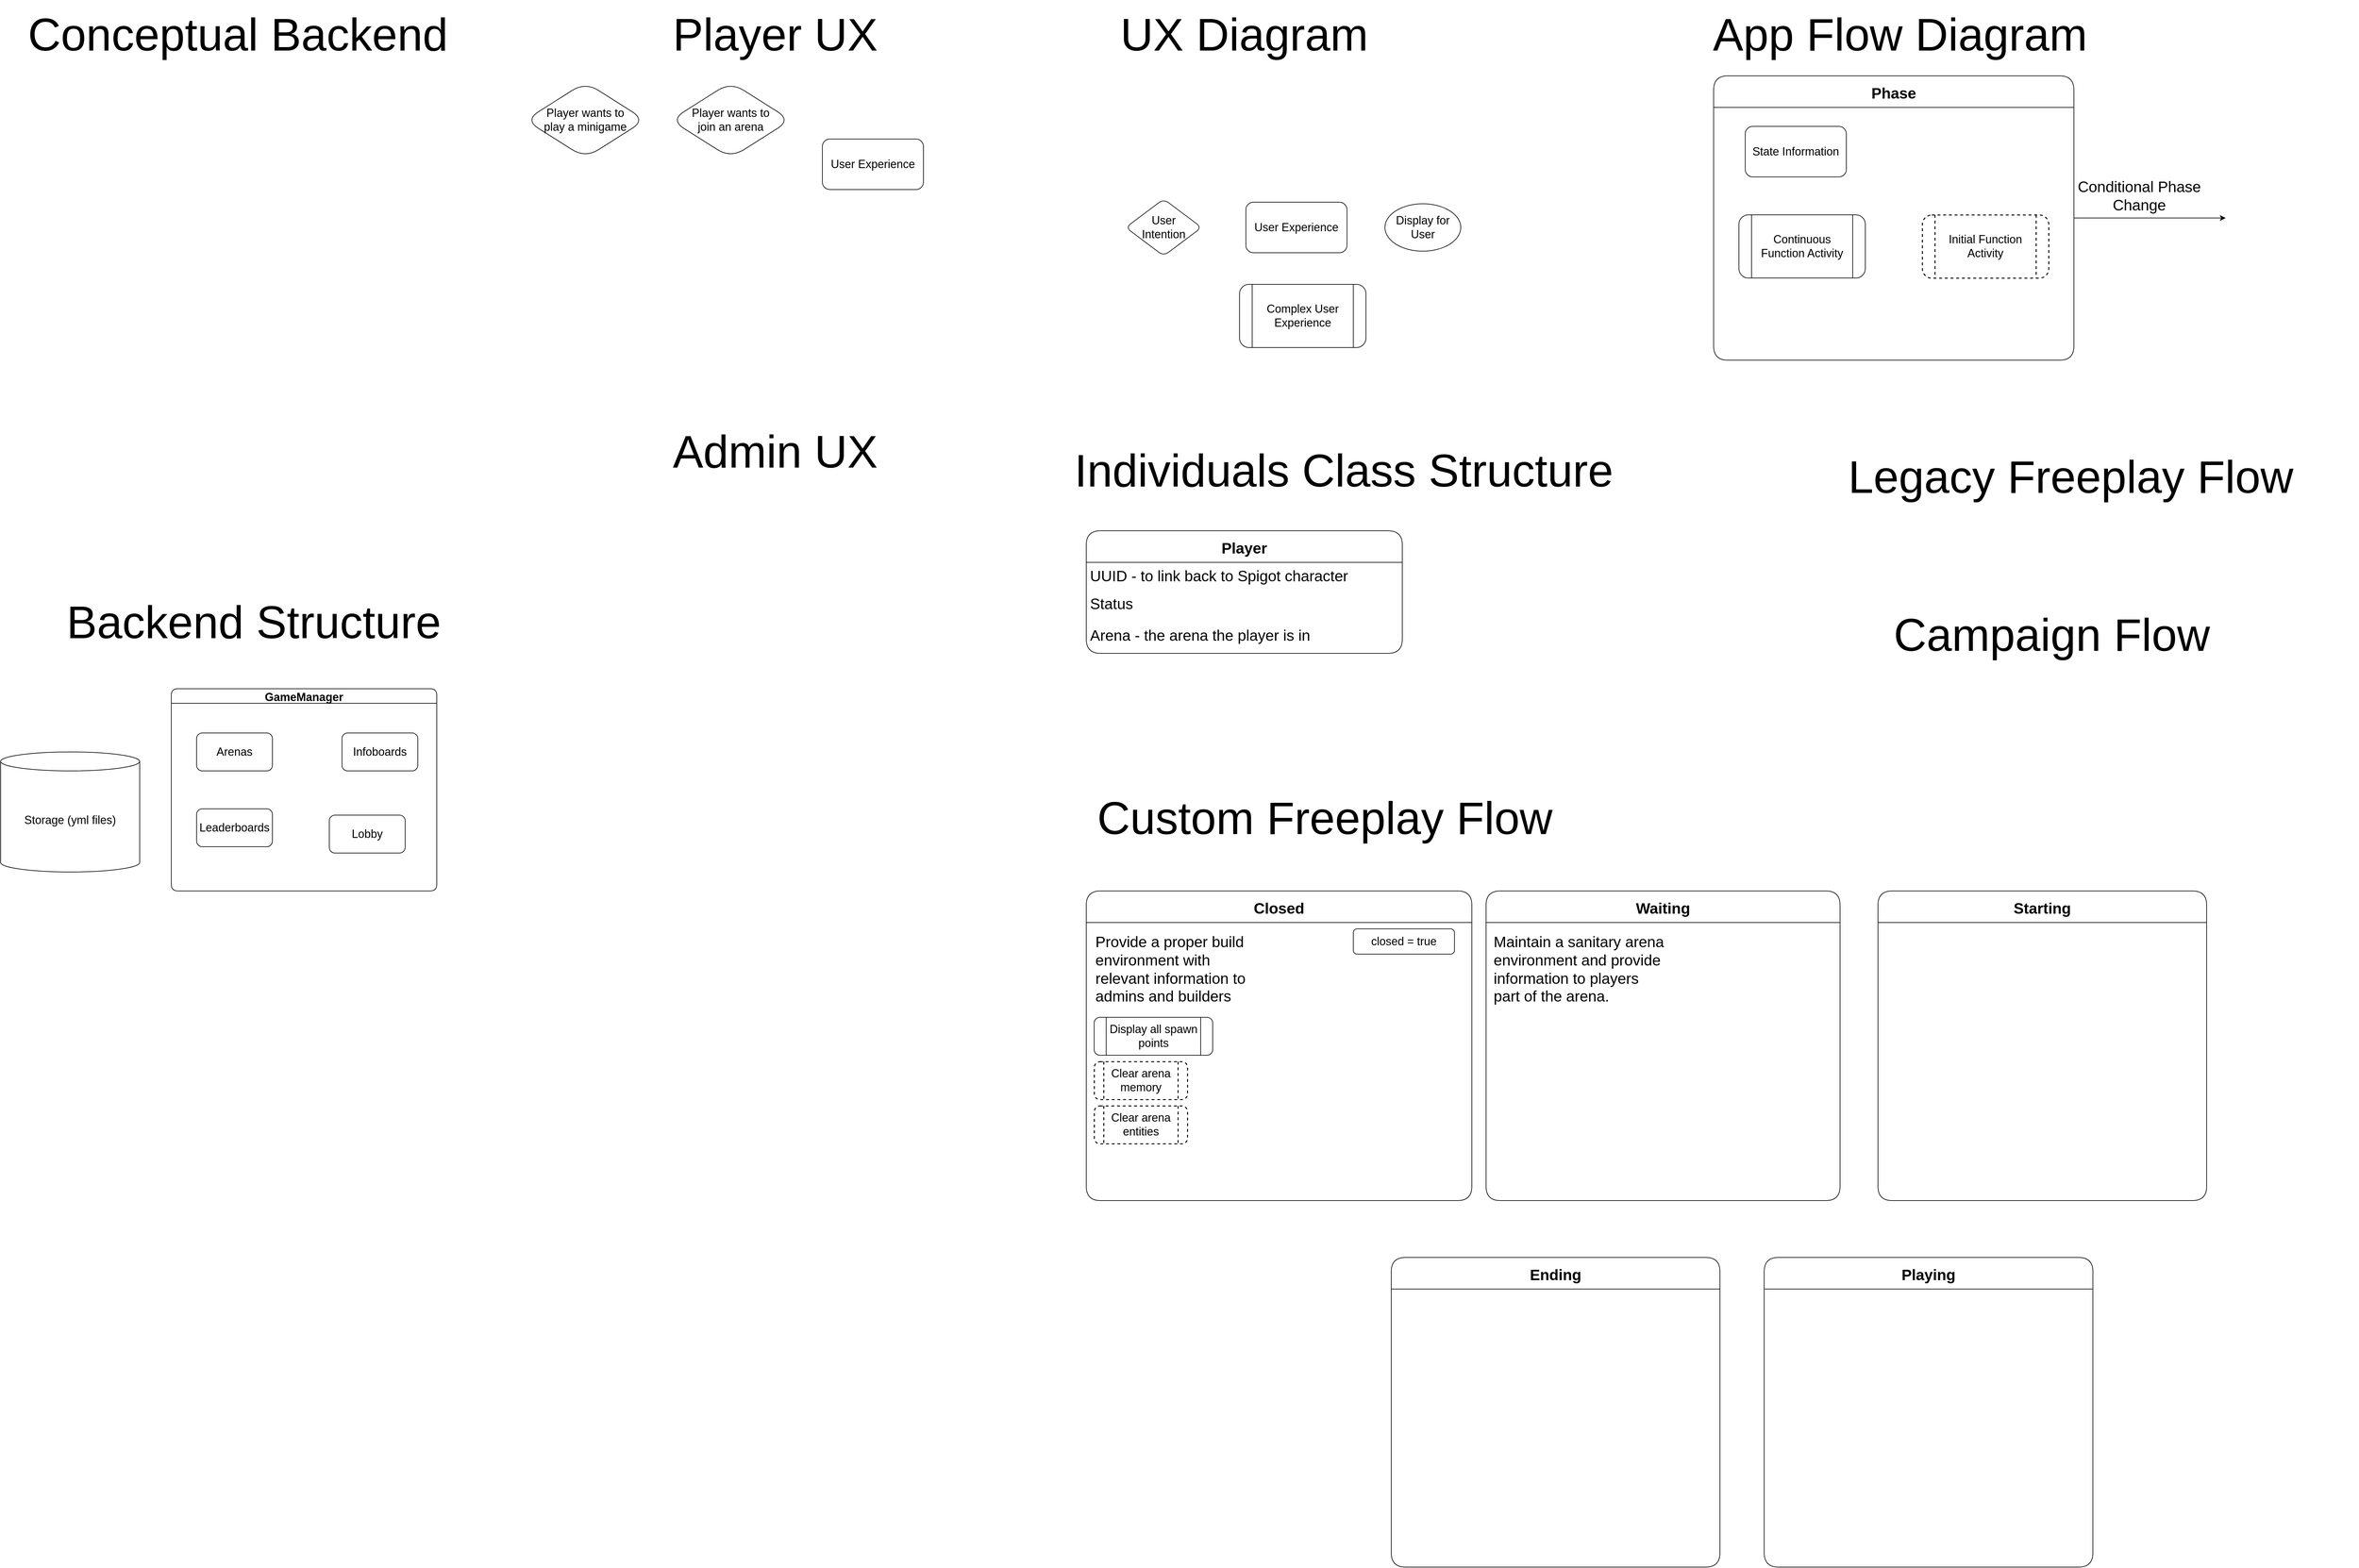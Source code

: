 <mxfile version="14.9.6" type="device"><diagram id="zrHSf1hu6TEnrwqE8Ne3" name="Page-1"><mxGraphModel dx="2076" dy="1294" grid="1" gridSize="10" guides="1" tooltips="1" connect="1" arrows="1" fold="1" page="1" pageScale="1" pageWidth="850" pageHeight="1100" math="0" shadow="0"><root><mxCell id="0"/><mxCell id="1" parent="0"/><mxCell id="VaxEZ96pxwuAaHh8Hw87-1" value="Backend Structure" style="text;html=1;strokeColor=none;fillColor=none;align=center;verticalAlign=middle;whiteSpace=wrap;rounded=0;fontSize=72;" parent="1" vertex="1"><mxGeometry x="133" y="970" width="635" height="110" as="geometry"/></mxCell><mxCell id="VaxEZ96pxwuAaHh8Hw87-3" value="GameManager" style="swimlane;fontSize=18;rounded=1;" parent="1" vertex="1"><mxGeometry x="320" y="1130" width="420" height="320" as="geometry"/></mxCell><mxCell id="VaxEZ96pxwuAaHh8Hw87-4" value="Arenas" style="rounded=1;whiteSpace=wrap;html=1;fontSize=18;" parent="VaxEZ96pxwuAaHh8Hw87-3" vertex="1"><mxGeometry x="40" y="70" width="120" height="60" as="geometry"/></mxCell><mxCell id="VaxEZ96pxwuAaHh8Hw87-5" value="Infoboards" style="rounded=1;whiteSpace=wrap;html=1;fontSize=18;" parent="VaxEZ96pxwuAaHh8Hw87-3" vertex="1"><mxGeometry x="270" y="70" width="120" height="60" as="geometry"/></mxCell><mxCell id="VaxEZ96pxwuAaHh8Hw87-6" value="Leaderboards" style="rounded=1;whiteSpace=wrap;html=1;fontSize=18;" parent="VaxEZ96pxwuAaHh8Hw87-3" vertex="1"><mxGeometry x="40" y="190" width="120" height="60" as="geometry"/></mxCell><mxCell id="VaxEZ96pxwuAaHh8Hw87-7" value="Lobby" style="rounded=1;whiteSpace=wrap;html=1;fontSize=18;" parent="VaxEZ96pxwuAaHh8Hw87-3" vertex="1"><mxGeometry x="250" y="200" width="120" height="60" as="geometry"/></mxCell><mxCell id="VaxEZ96pxwuAaHh8Hw87-8" value="Storage (yml files)" style="shape=cylinder3;whiteSpace=wrap;html=1;boundedLbl=1;backgroundOutline=1;size=15;rounded=1;fontSize=18;" parent="1" vertex="1"><mxGeometry x="50" y="1230" width="220" height="190" as="geometry"/></mxCell><mxCell id="OSuwvKhs9wMnlzA21uQu-1" value="Player UX" style="text;html=1;strokeColor=none;fillColor=none;align=center;verticalAlign=middle;whiteSpace=wrap;rounded=0;fontSize=72;" parent="1" vertex="1"><mxGeometry x="958" y="40" width="635" height="110" as="geometry"/></mxCell><mxCell id="OSuwvKhs9wMnlzA21uQu-2" value="Admin UX" style="text;html=1;strokeColor=none;fillColor=none;align=center;verticalAlign=middle;whiteSpace=wrap;rounded=0;fontSize=72;" parent="1" vertex="1"><mxGeometry x="958" y="700" width="635" height="110" as="geometry"/></mxCell><mxCell id="OSuwvKhs9wMnlzA21uQu-3" value="Conceptual Backend" style="text;html=1;strokeColor=none;fillColor=none;align=center;verticalAlign=middle;whiteSpace=wrap;rounded=0;fontSize=72;" parent="1" vertex="1"><mxGeometry x="83" y="40" width="685" height="110" as="geometry"/></mxCell><mxCell id="OSuwvKhs9wMnlzA21uQu-4" value="UX Diagram" style="text;html=1;strokeColor=none;fillColor=none;align=center;verticalAlign=middle;whiteSpace=wrap;rounded=0;fontSize=72;" parent="1" vertex="1"><mxGeometry x="1700" y="40" width="635" height="110" as="geometry"/></mxCell><mxCell id="OSuwvKhs9wMnlzA21uQu-5" value="User&lt;br&gt;Intention" style="rhombus;whiteSpace=wrap;html=1;rounded=1;fontSize=18;" parent="1" vertex="1"><mxGeometry x="1830" y="355" width="120" height="90" as="geometry"/></mxCell><mxCell id="OSuwvKhs9wMnlzA21uQu-6" value="Display for User" style="ellipse;whiteSpace=wrap;html=1;rounded=1;fontSize=18;" parent="1" vertex="1"><mxGeometry x="2240" y="362.5" width="120" height="75" as="geometry"/></mxCell><mxCell id="OSuwvKhs9wMnlzA21uQu-7" value="User Experience" style="rounded=1;whiteSpace=wrap;html=1;fontSize=18;" parent="1" vertex="1"><mxGeometry x="2020" y="360" width="160" height="80" as="geometry"/></mxCell><mxCell id="OSuwvKhs9wMnlzA21uQu-8" value="Complex User Experience" style="shape=process;whiteSpace=wrap;html=1;backgroundOutline=1;rounded=1;fontSize=18;" parent="1" vertex="1"><mxGeometry x="2010" y="490" width="200" height="100" as="geometry"/></mxCell><mxCell id="OSuwvKhs9wMnlzA21uQu-9" value="Player wants to play a minigame" style="rhombus;whiteSpace=wrap;html=1;rounded=1;fontSize=18;spacing=30;arcSize=50;" parent="1" vertex="1"><mxGeometry x="880" y="170" width="190" height="120" as="geometry"/></mxCell><mxCell id="OSuwvKhs9wMnlzA21uQu-10" value="Player wants to join an arena" style="rhombus;whiteSpace=wrap;html=1;rounded=1;fontSize=18;spacing=30;arcSize=50;" parent="1" vertex="1"><mxGeometry x="1110" y="170" width="190" height="120" as="geometry"/></mxCell><mxCell id="OSuwvKhs9wMnlzA21uQu-11" value="User Experience" style="rounded=1;whiteSpace=wrap;html=1;fontSize=18;" parent="1" vertex="1"><mxGeometry x="1350" y="260" width="160" height="80" as="geometry"/></mxCell><mxCell id="FSpeRsqF1rELHrfsAxKj-1" value="Individuals Class Structure" style="text;html=1;strokeColor=none;fillColor=none;align=center;verticalAlign=middle;whiteSpace=wrap;rounded=0;fontSize=72;" vertex="1" parent="1"><mxGeometry x="1720" y="730" width="910" height="110" as="geometry"/></mxCell><mxCell id="FSpeRsqF1rELHrfsAxKj-2" value="Player" style="swimlane;fontStyle=1;childLayout=stackLayout;horizontal=1;startSize=50;horizontalStack=0;resizeParent=1;resizeParentMax=0;resizeLast=0;collapsible=1;marginBottom=0;fontSize=24;rounded=1;" vertex="1" parent="1"><mxGeometry x="1767.5" y="880" width="500" height="194" as="geometry"/></mxCell><mxCell id="FSpeRsqF1rELHrfsAxKj-3" value="UUID - to link back to Spigot character" style="text;strokeColor=none;fillColor=none;align=left;verticalAlign=top;spacingLeft=4;spacingRight=4;overflow=hidden;rotatable=0;points=[[0,0.5],[1,0.5]];portConstraint=eastwest;fontSize=24;" vertex="1" parent="FSpeRsqF1rELHrfsAxKj-2"><mxGeometry y="50" width="500" height="44" as="geometry"/></mxCell><mxCell id="FSpeRsqF1rELHrfsAxKj-4" value="Status" style="text;strokeColor=none;fillColor=none;align=left;verticalAlign=top;spacingLeft=4;spacingRight=4;overflow=hidden;rotatable=0;points=[[0,0.5],[1,0.5]];portConstraint=eastwest;fontSize=24;" vertex="1" parent="FSpeRsqF1rELHrfsAxKj-2"><mxGeometry y="94" width="500" height="50" as="geometry"/></mxCell><mxCell id="FSpeRsqF1rELHrfsAxKj-5" value="Arena - the arena the player is in" style="text;strokeColor=none;fillColor=none;align=left;verticalAlign=top;spacingLeft=4;spacingRight=4;overflow=hidden;rotatable=0;points=[[0,0.5],[1,0.5]];portConstraint=eastwest;fontSize=24;" vertex="1" parent="FSpeRsqF1rELHrfsAxKj-2"><mxGeometry y="144" width="500" height="50" as="geometry"/></mxCell><mxCell id="FSpeRsqF1rELHrfsAxKj-6" value="Custom Freeplay Flow" style="text;html=1;strokeColor=none;fillColor=none;align=center;verticalAlign=middle;whiteSpace=wrap;rounded=0;fontSize=72;" vertex="1" parent="1"><mxGeometry x="1690" y="1280" width="910" height="110" as="geometry"/></mxCell><mxCell id="FSpeRsqF1rELHrfsAxKj-7" value="Legacy Freeplay Flow" style="text;html=1;strokeColor=none;fillColor=none;align=center;verticalAlign=middle;whiteSpace=wrap;rounded=0;fontSize=72;" vertex="1" parent="1"><mxGeometry x="2870" y="740" width="910" height="110" as="geometry"/></mxCell><mxCell id="FSpeRsqF1rELHrfsAxKj-8" value="Campaign Flow" style="text;html=1;strokeColor=none;fillColor=none;align=center;verticalAlign=middle;whiteSpace=wrap;rounded=0;fontSize=72;" vertex="1" parent="1"><mxGeometry x="2840" y="990" width="910" height="110" as="geometry"/></mxCell><mxCell id="FSpeRsqF1rELHrfsAxKj-11" value="Closed" style="swimlane;rounded=1;fontSize=24;startSize=50;" vertex="1" parent="1"><mxGeometry x="1767.5" y="1450" width="610" height="490" as="geometry"/></mxCell><mxCell id="FSpeRsqF1rELHrfsAxKj-21" value="&lt;div&gt;Display all spawn points&lt;/div&gt;" style="shape=process;whiteSpace=wrap;html=1;backgroundOutline=1;rounded=1;fontSize=18;strokeWidth=1;align=center;" vertex="1" parent="FSpeRsqF1rELHrfsAxKj-11"><mxGeometry x="12.5" y="200" width="187.5" height="60" as="geometry"/></mxCell><mxCell id="FSpeRsqF1rELHrfsAxKj-22" value="Provide a proper build environment with relevant information to admins and builders" style="text;html=1;strokeColor=none;fillColor=none;align=left;verticalAlign=top;whiteSpace=wrap;rounded=0;dashed=1;labelBackgroundColor=none;fontSize=24;" vertex="1" parent="FSpeRsqF1rELHrfsAxKj-11"><mxGeometry x="12.5" y="60" width="257.5" height="130" as="geometry"/></mxCell><mxCell id="FSpeRsqF1rELHrfsAxKj-25" value="Clear arena memory" style="shape=process;whiteSpace=wrap;html=1;backgroundOutline=1;rounded=1;fontSize=18;strokeWidth=1.5;align=center;dashed=1;" vertex="1" parent="FSpeRsqF1rELHrfsAxKj-11"><mxGeometry x="12.5" y="270" width="147.5" height="60" as="geometry"/></mxCell><mxCell id="FSpeRsqF1rELHrfsAxKj-27" value="Clear arena entities" style="shape=process;whiteSpace=wrap;html=1;backgroundOutline=1;rounded=1;fontSize=18;strokeWidth=1.5;align=center;dashed=1;" vertex="1" parent="FSpeRsqF1rELHrfsAxKj-11"><mxGeometry x="12.5" y="340" width="147.5" height="60" as="geometry"/></mxCell><mxCell id="FSpeRsqF1rELHrfsAxKj-28" value="closed = true" style="rounded=1;whiteSpace=wrap;html=1;fontSize=18;" vertex="1" parent="FSpeRsqF1rELHrfsAxKj-11"><mxGeometry x="422.5" y="60" width="160" height="40" as="geometry"/></mxCell><mxCell id="FSpeRsqF1rELHrfsAxKj-12" value="Waiting" style="swimlane;rounded=1;fontSize=24;startSize=50;" vertex="1" parent="1"><mxGeometry x="2400" y="1450" width="560" height="490" as="geometry"/></mxCell><mxCell id="FSpeRsqF1rELHrfsAxKj-24" value="Maintain a sanitary arena environment and provide information to players part of the arena." style="text;html=1;strokeColor=none;fillColor=none;align=left;verticalAlign=top;whiteSpace=wrap;rounded=0;dashed=1;labelBackgroundColor=none;fontSize=24;" vertex="1" parent="FSpeRsqF1rELHrfsAxKj-12"><mxGeometry x="10" y="60" width="277.5" height="130" as="geometry"/></mxCell><mxCell id="FSpeRsqF1rELHrfsAxKj-13" value="Starting" style="swimlane;rounded=1;fontSize=24;startSize=50;" vertex="1" parent="1"><mxGeometry x="3020" y="1450" width="520" height="490" as="geometry"/></mxCell><mxCell id="FSpeRsqF1rELHrfsAxKj-14" value="App Flow Diagram" style="text;html=1;strokeColor=none;fillColor=none;align=center;verticalAlign=middle;whiteSpace=wrap;rounded=0;fontSize=72;" vertex="1" parent="1"><mxGeometry x="2600" y="40" width="910" height="110" as="geometry"/></mxCell><mxCell id="FSpeRsqF1rELHrfsAxKj-18" style="edgeStyle=orthogonalEdgeStyle;rounded=0;orthogonalLoop=1;jettySize=auto;html=1;fontSize=24;" edge="1" parent="1" source="FSpeRsqF1rELHrfsAxKj-15"><mxGeometry relative="1" as="geometry"><mxPoint x="3570" y="385" as="targetPoint"/></mxGeometry></mxCell><mxCell id="FSpeRsqF1rELHrfsAxKj-19" value="Conditional Phase&lt;br&gt;Change" style="edgeLabel;html=1;align=center;verticalAlign=bottom;resizable=0;points=[];fontSize=24;labelBorderColor=none;labelBackgroundColor=none;" vertex="1" connectable="0" parent="FSpeRsqF1rELHrfsAxKj-18"><mxGeometry x="-0.152" y="4" relative="1" as="geometry"><mxPoint x="1" as="offset"/></mxGeometry></mxCell><mxCell id="FSpeRsqF1rELHrfsAxKj-15" value="Phase" style="swimlane;rounded=1;fontSize=24;startSize=50;" vertex="1" parent="1"><mxGeometry x="2760" y="160" width="570" height="450" as="geometry"/></mxCell><mxCell id="FSpeRsqF1rELHrfsAxKj-10" value="State Information" style="rounded=1;whiteSpace=wrap;html=1;fontSize=18;" vertex="1" parent="FSpeRsqF1rELHrfsAxKj-15"><mxGeometry x="50" y="80" width="160" height="80" as="geometry"/></mxCell><mxCell id="FSpeRsqF1rELHrfsAxKj-16" value="Continuous Function Activity" style="shape=process;whiteSpace=wrap;html=1;backgroundOutline=1;rounded=1;fontSize=18;strokeWidth=1;" vertex="1" parent="FSpeRsqF1rELHrfsAxKj-15"><mxGeometry x="40" y="220" width="200" height="100" as="geometry"/></mxCell><mxCell id="FSpeRsqF1rELHrfsAxKj-20" value="Initial Function Activity" style="shape=process;whiteSpace=wrap;html=1;backgroundOutline=1;rounded=1;fontSize=18;dashed=1;gradientColor=#ffffff;strokeWidth=1.5;" vertex="1" parent="FSpeRsqF1rELHrfsAxKj-15"><mxGeometry x="330" y="220" width="200" height="100" as="geometry"/></mxCell><mxCell id="FSpeRsqF1rELHrfsAxKj-29" value="Playing" style="swimlane;rounded=1;fontSize=24;startSize=50;" vertex="1" parent="1"><mxGeometry x="2840" y="2030" width="520" height="490" as="geometry"/></mxCell><mxCell id="FSpeRsqF1rELHrfsAxKj-30" value="Ending" style="swimlane;rounded=1;fontSize=24;startSize=50;" vertex="1" parent="1"><mxGeometry x="2250" y="2030" width="520" height="490" as="geometry"/></mxCell></root></mxGraphModel></diagram></mxfile>